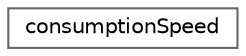 digraph "Graphical Class Hierarchy"
{
 // LATEX_PDF_SIZE
  bgcolor="transparent";
  edge [fontname=Helvetica,fontsize=10,labelfontname=Helvetica,labelfontsize=10];
  node [fontname=Helvetica,fontsize=10,shape=box,height=0.2,width=0.4];
  rankdir="LR";
  Node0 [id="Node000000",label="consumptionSpeed",height=0.2,width=0.4,color="grey40", fillcolor="white", style="filled",URL="$classFoam_1_1consumptionSpeed.html",tooltip=" "];
}
